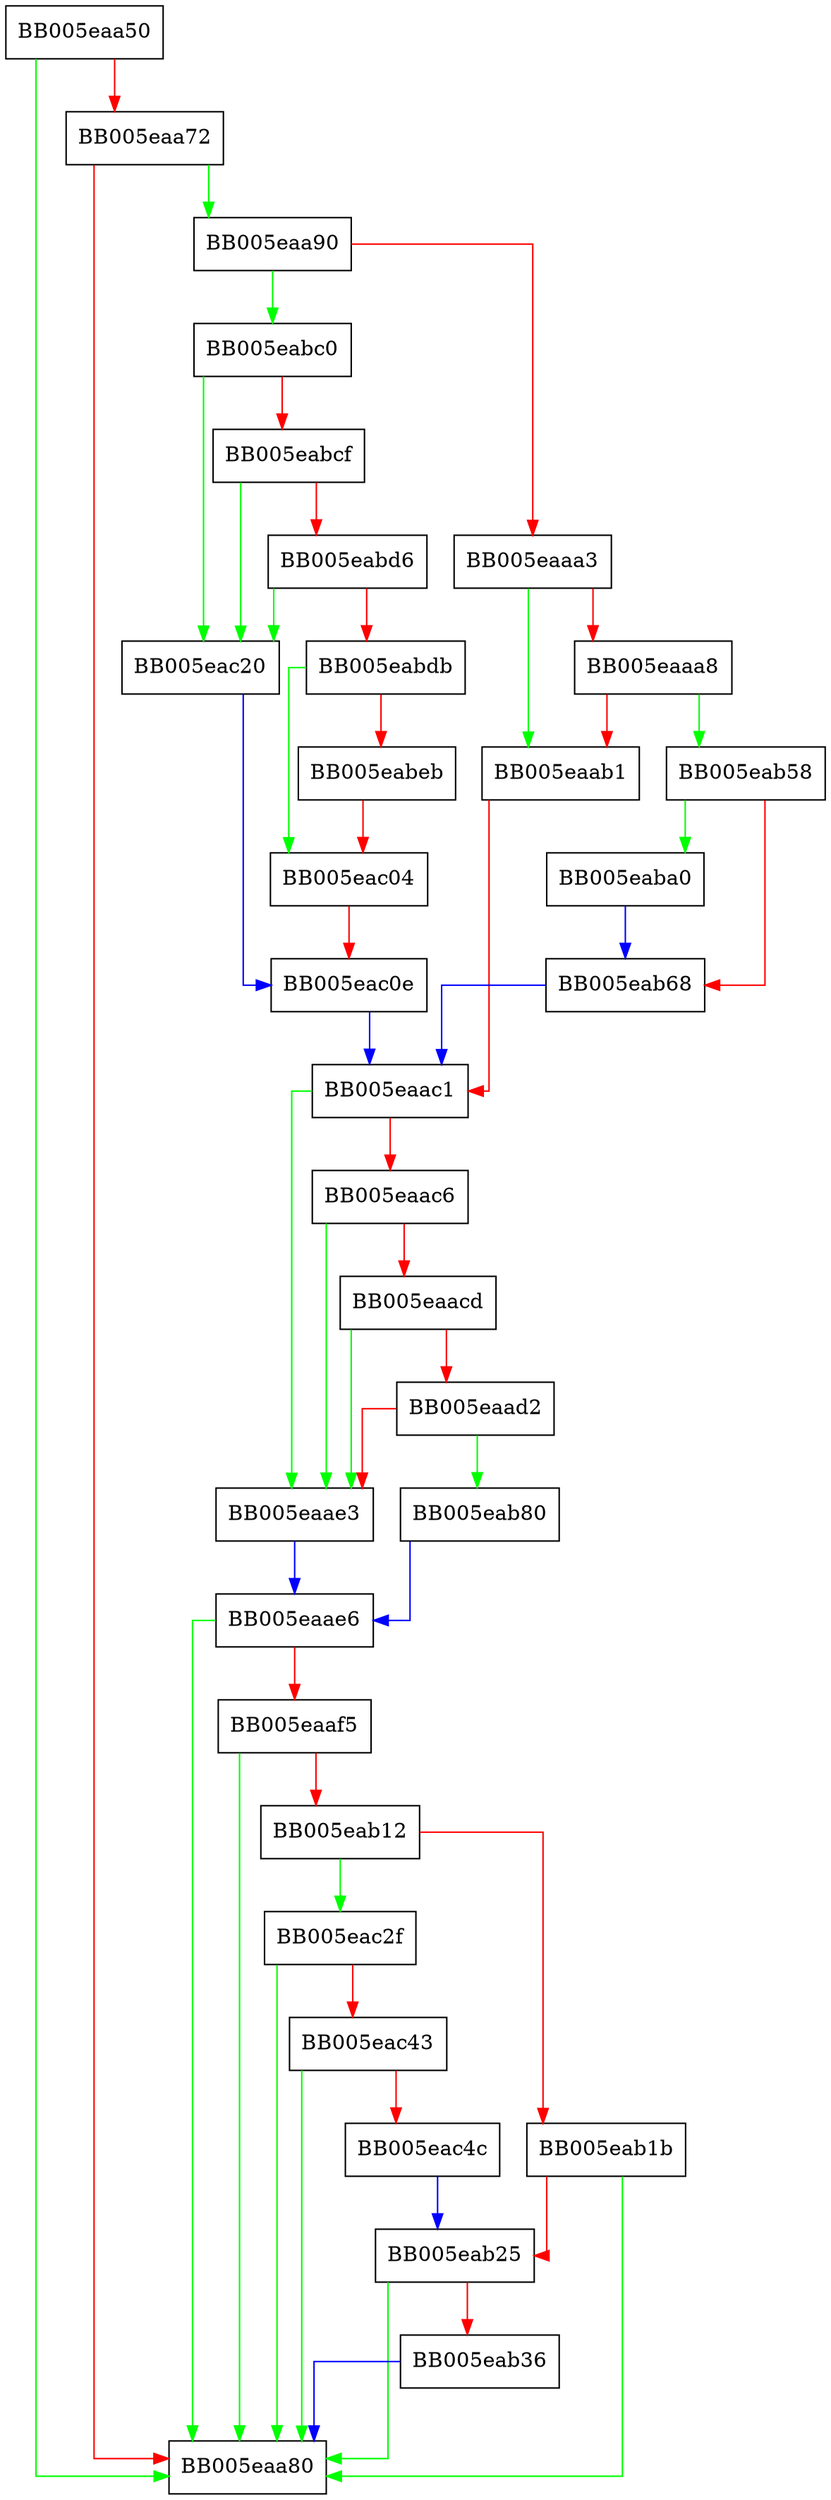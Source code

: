 digraph get_legacy_cipher_names {
  node [shape="box"];
  graph [splines=ortho];
  BB005eaa50 -> BB005eaa80 [color="green"];
  BB005eaa50 -> BB005eaa72 [color="red"];
  BB005eaa72 -> BB005eaa90 [color="green"];
  BB005eaa72 -> BB005eaa80 [color="red"];
  BB005eaa90 -> BB005eabc0 [color="green"];
  BB005eaa90 -> BB005eaaa3 [color="red"];
  BB005eaaa3 -> BB005eaab1 [color="green"];
  BB005eaaa3 -> BB005eaaa8 [color="red"];
  BB005eaaa8 -> BB005eab58 [color="green"];
  BB005eaaa8 -> BB005eaab1 [color="red"];
  BB005eaab1 -> BB005eaac1 [color="red"];
  BB005eaac1 -> BB005eaae3 [color="green"];
  BB005eaac1 -> BB005eaac6 [color="red"];
  BB005eaac6 -> BB005eaae3 [color="green"];
  BB005eaac6 -> BB005eaacd [color="red"];
  BB005eaacd -> BB005eaae3 [color="green"];
  BB005eaacd -> BB005eaad2 [color="red"];
  BB005eaad2 -> BB005eab80 [color="green"];
  BB005eaad2 -> BB005eaae3 [color="red"];
  BB005eaae3 -> BB005eaae6 [color="blue"];
  BB005eaae6 -> BB005eaa80 [color="green"];
  BB005eaae6 -> BB005eaaf5 [color="red"];
  BB005eaaf5 -> BB005eaa80 [color="green"];
  BB005eaaf5 -> BB005eab12 [color="red"];
  BB005eab12 -> BB005eac2f [color="green"];
  BB005eab12 -> BB005eab1b [color="red"];
  BB005eab1b -> BB005eaa80 [color="green"];
  BB005eab1b -> BB005eab25 [color="red"];
  BB005eab25 -> BB005eaa80 [color="green"];
  BB005eab25 -> BB005eab36 [color="red"];
  BB005eab36 -> BB005eaa80 [color="blue"];
  BB005eab58 -> BB005eaba0 [color="green"];
  BB005eab58 -> BB005eab68 [color="red"];
  BB005eab68 -> BB005eaac1 [color="blue"];
  BB005eab80 -> BB005eaae6 [color="blue"];
  BB005eaba0 -> BB005eab68 [color="blue"];
  BB005eabc0 -> BB005eac20 [color="green"];
  BB005eabc0 -> BB005eabcf [color="red"];
  BB005eabcf -> BB005eac20 [color="green"];
  BB005eabcf -> BB005eabd6 [color="red"];
  BB005eabd6 -> BB005eac20 [color="green"];
  BB005eabd6 -> BB005eabdb [color="red"];
  BB005eabdb -> BB005eac04 [color="green"];
  BB005eabdb -> BB005eabeb [color="red"];
  BB005eabeb -> BB005eac04 [color="red"];
  BB005eac04 -> BB005eac0e [color="red"];
  BB005eac0e -> BB005eaac1 [color="blue"];
  BB005eac20 -> BB005eac0e [color="blue"];
  BB005eac2f -> BB005eaa80 [color="green"];
  BB005eac2f -> BB005eac43 [color="red"];
  BB005eac43 -> BB005eaa80 [color="green"];
  BB005eac43 -> BB005eac4c [color="red"];
  BB005eac4c -> BB005eab25 [color="blue"];
}